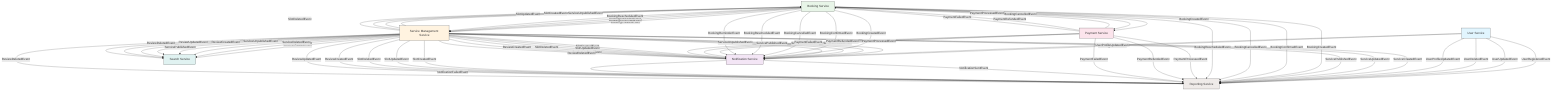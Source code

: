 graph TD
    %% Core Services
    UserService[User Service]
    BookingService[Booking Service]
    ServiceManagementService[Service Management Service]
    PaymentService[Payment Service]
    NotificationService[Notification Service]
    ReportingService[Reporting Service]
    SearchService[Search Service]
    
    %% User Management Events
    UserService -- UserRegisteredEvent --> NotificationService
    UserService -- UserRegisteredEvent --> ReportingService
    UserService -- UserUpdatedEvent --> ReportingService
    UserService -- UserDeletedEvent --> ReportingService
    UserService -- UserProfileUpdatedEvent --> NotificationService
    UserService -- UserProfileUpdatedEvent --> ReportingService
    
    %% Service Management Events
    ServiceManagementService -- ServiceCreatedEvent --> SearchService
    ServiceManagementService -- ServiceCreatedEvent --> NotificationService
    ServiceManagementService -- ServiceCreatedEvent --> ReportingService
    ServiceManagementService -- ServiceUpdatedEvent --> SearchService
    ServiceManagementService -- ServiceUpdatedEvent --> ReportingService
    ServiceManagementService -- ServiceDeletedEvent --> SearchService
    ServiceManagementService -- ServiceDeletedEvent --> NotificationService
    ServiceManagementService -- ServicePublishedEvent --> SearchService
    ServiceManagementService -- ServicePublishedEvent --> NotificationService
    ServiceManagementService -- ServicePublishedEvent --> ReportingService
    ServiceManagementService -- ServiceUnpublishedEvent --> SearchService
    ServiceManagementService -- ServiceUnpublishedEvent --> BookingService
    ServiceManagementService -- ServiceUnpublishedEvent --> NotificationService
    
    %% Booking Events
    BookingService -- BookingCreatedEvent --> PaymentService
    BookingService -- BookingCreatedEvent --> NotificationService
    BookingService -- BookingCreatedEvent --> ReportingService
    BookingService -- BookingCreatedEvent --> ServiceManagementService
    BookingService -- BookingConfirmedEvent --> NotificationService
    BookingService -- BookingConfirmedEvent --> ReportingService
    BookingService -- BookingConfirmedEvent --> ServiceManagementService
    BookingService -- BookingCancelledEvent --> PaymentService
    BookingService -- BookingCancelledEvent --> NotificationService
    BookingService -- BookingCancelledEvent --> ReportingService
    BookingService -- BookingCancelledEvent --> ServiceManagementService
    BookingService -- BookingRescheduledEvent --> NotificationService
    BookingService -- BookingRescheduledEvent --> ReportingService
    BookingService -- BookingRescheduledEvent --> ServiceManagementService
    BookingService -- BookingReminderEvent --> NotificationService
    
    %% Payment Events
    PaymentService -- PaymentProcessedEvent --> BookingService
    PaymentService -- PaymentProcessedEvent --> NotificationService
    PaymentService -- PaymentProcessedEvent --> ReportingService
    PaymentService -- PaymentRefundedEvent --> BookingService
    PaymentService -- PaymentRefundedEvent --> NotificationService
    PaymentService -- PaymentRefundedEvent --> ReportingService
    PaymentService -- PaymentFailedEvent --> BookingService
    PaymentService -- PaymentFailedEvent --> NotificationService
    PaymentService -- PaymentFailedEvent --> ReportingService
    
    %% Notification Events
    NotificationService -- NotificationSentEvent --> ReportingService
    NotificationService -- NotificationFailedEvent --> ReportingService
    
    %% Slot Management Events
    ServiceManagementService -- SlotCreatedEvent --> BookingService
    ServiceManagementService -- SlotCreatedEvent --> NotificationService
    ServiceManagementService -- SlotCreatedEvent --> ReportingService
    ServiceManagementService -- SlotUpdatedEvent --> BookingService
    ServiceManagementService -- SlotUpdatedEvent --> NotificationService
    ServiceManagementService -- SlotUpdatedEvent --> ReportingService
    ServiceManagementService -- SlotDeletedEvent --> BookingService
    ServiceManagementService -- SlotDeletedEvent --> NotificationService
    ServiceManagementService -- SlotDeletedEvent --> ReportingService
    
    %% Review Events
    ServiceManagementService -- ReviewCreatedEvent --> NotificationService
    ServiceManagementService -- ReviewCreatedEvent --> ReportingService
    ServiceManagementService -- ReviewCreatedEvent --> SearchService
    ServiceManagementService -- ReviewUpdatedEvent --> NotificationService
    ServiceManagementService -- ReviewUpdatedEvent --> ReportingService
    ServiceManagementService -- ReviewUpdatedEvent --> SearchService
    ServiceManagementService -- ReviewDeletedEvent --> NotificationService
    ServiceManagementService -- ReviewDeletedEvent --> ReportingService
    ServiceManagementService -- ReviewDeletedEvent --> SearchService
    
    %% Legend
    style UserService fill:#e1f5fe
    style BookingService fill:#e8f5e8
    style ServiceManagementService fill:#fff3e0
    style PaymentService fill:#fce4ec
    style NotificationService fill:#f3e5f5
    style ReportingService fill:#efebe9
    style SearchService fill:#e0f2f1
    
    classDef service fill:#f5f5f5,stroke:#333,stroke-width:1px;
    classDef event fill:#fff,stroke:#666,stroke-width:1px,stroke-dasharray: 5 5;
    
    class UserService,BookingService,ServiceManagementService,PaymentService,NotificationService,ReportingService,SearchService service;